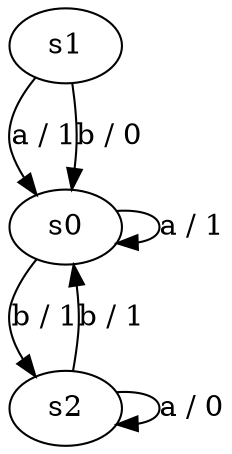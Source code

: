 digraph distinguishable {
	s0 -> s0 [label="a / 1"];
	s1 -> s0 [label="a / 1"];
	s2 -> s2 [label="a / 0"];

	s0 -> s2 [label="b / 1"];
	s1 -> s0 [label="b / 0"];
	s2 -> s0 [label="b / 1"];
}